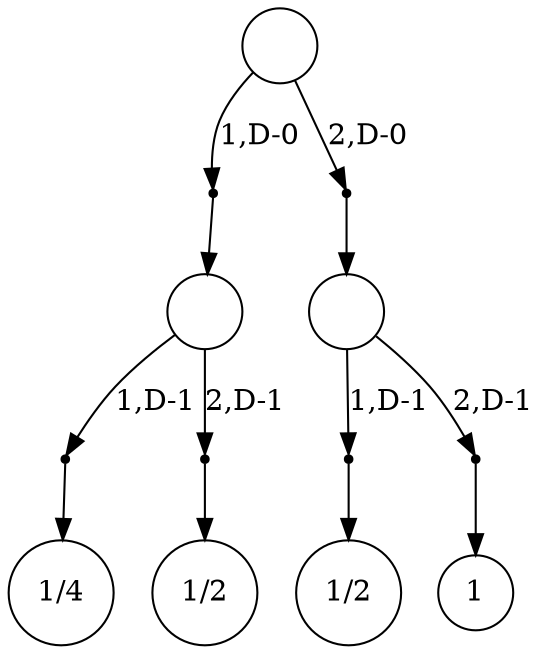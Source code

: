 // This pedigree
digraph {
	node [shape=circle]
	"2_A" [label=""]
	"2_B" [label=""]
	"2_C" [label=""]
	"2_D" [label="1/4"]
	"2_E" [label="1/2"]
	"2_F" [label="1/2"]
	"2_G" [label=1]
	node [shape=point]
	"2_1*" [label=""]
	"2_2*" [label=""]
	"2_11" [label=""]
	"2_12" [label=""]
	"2_21" [label=""]
	"2_22" [label=""]
		"2_A" -> "2_1*" [label="1,D-0"]
		"2_1*" -> "2_B"
		"2_A" -> "2_2*" [label="2,D-0"]
		"2_2*" -> "2_C"
		"2_B" -> "2_11" [label="1,D-1"]
		"2_11" -> "2_D"
		"2_B" -> "2_12" [label="2,D-1"]
		"2_12" -> "2_E"
		"2_C" -> "2_21" [label="1,D-1"]
		"2_21" -> "2_F"
		"2_C" -> "2_22" [label="2,D-1"]
		"2_22" -> "2_G"
}